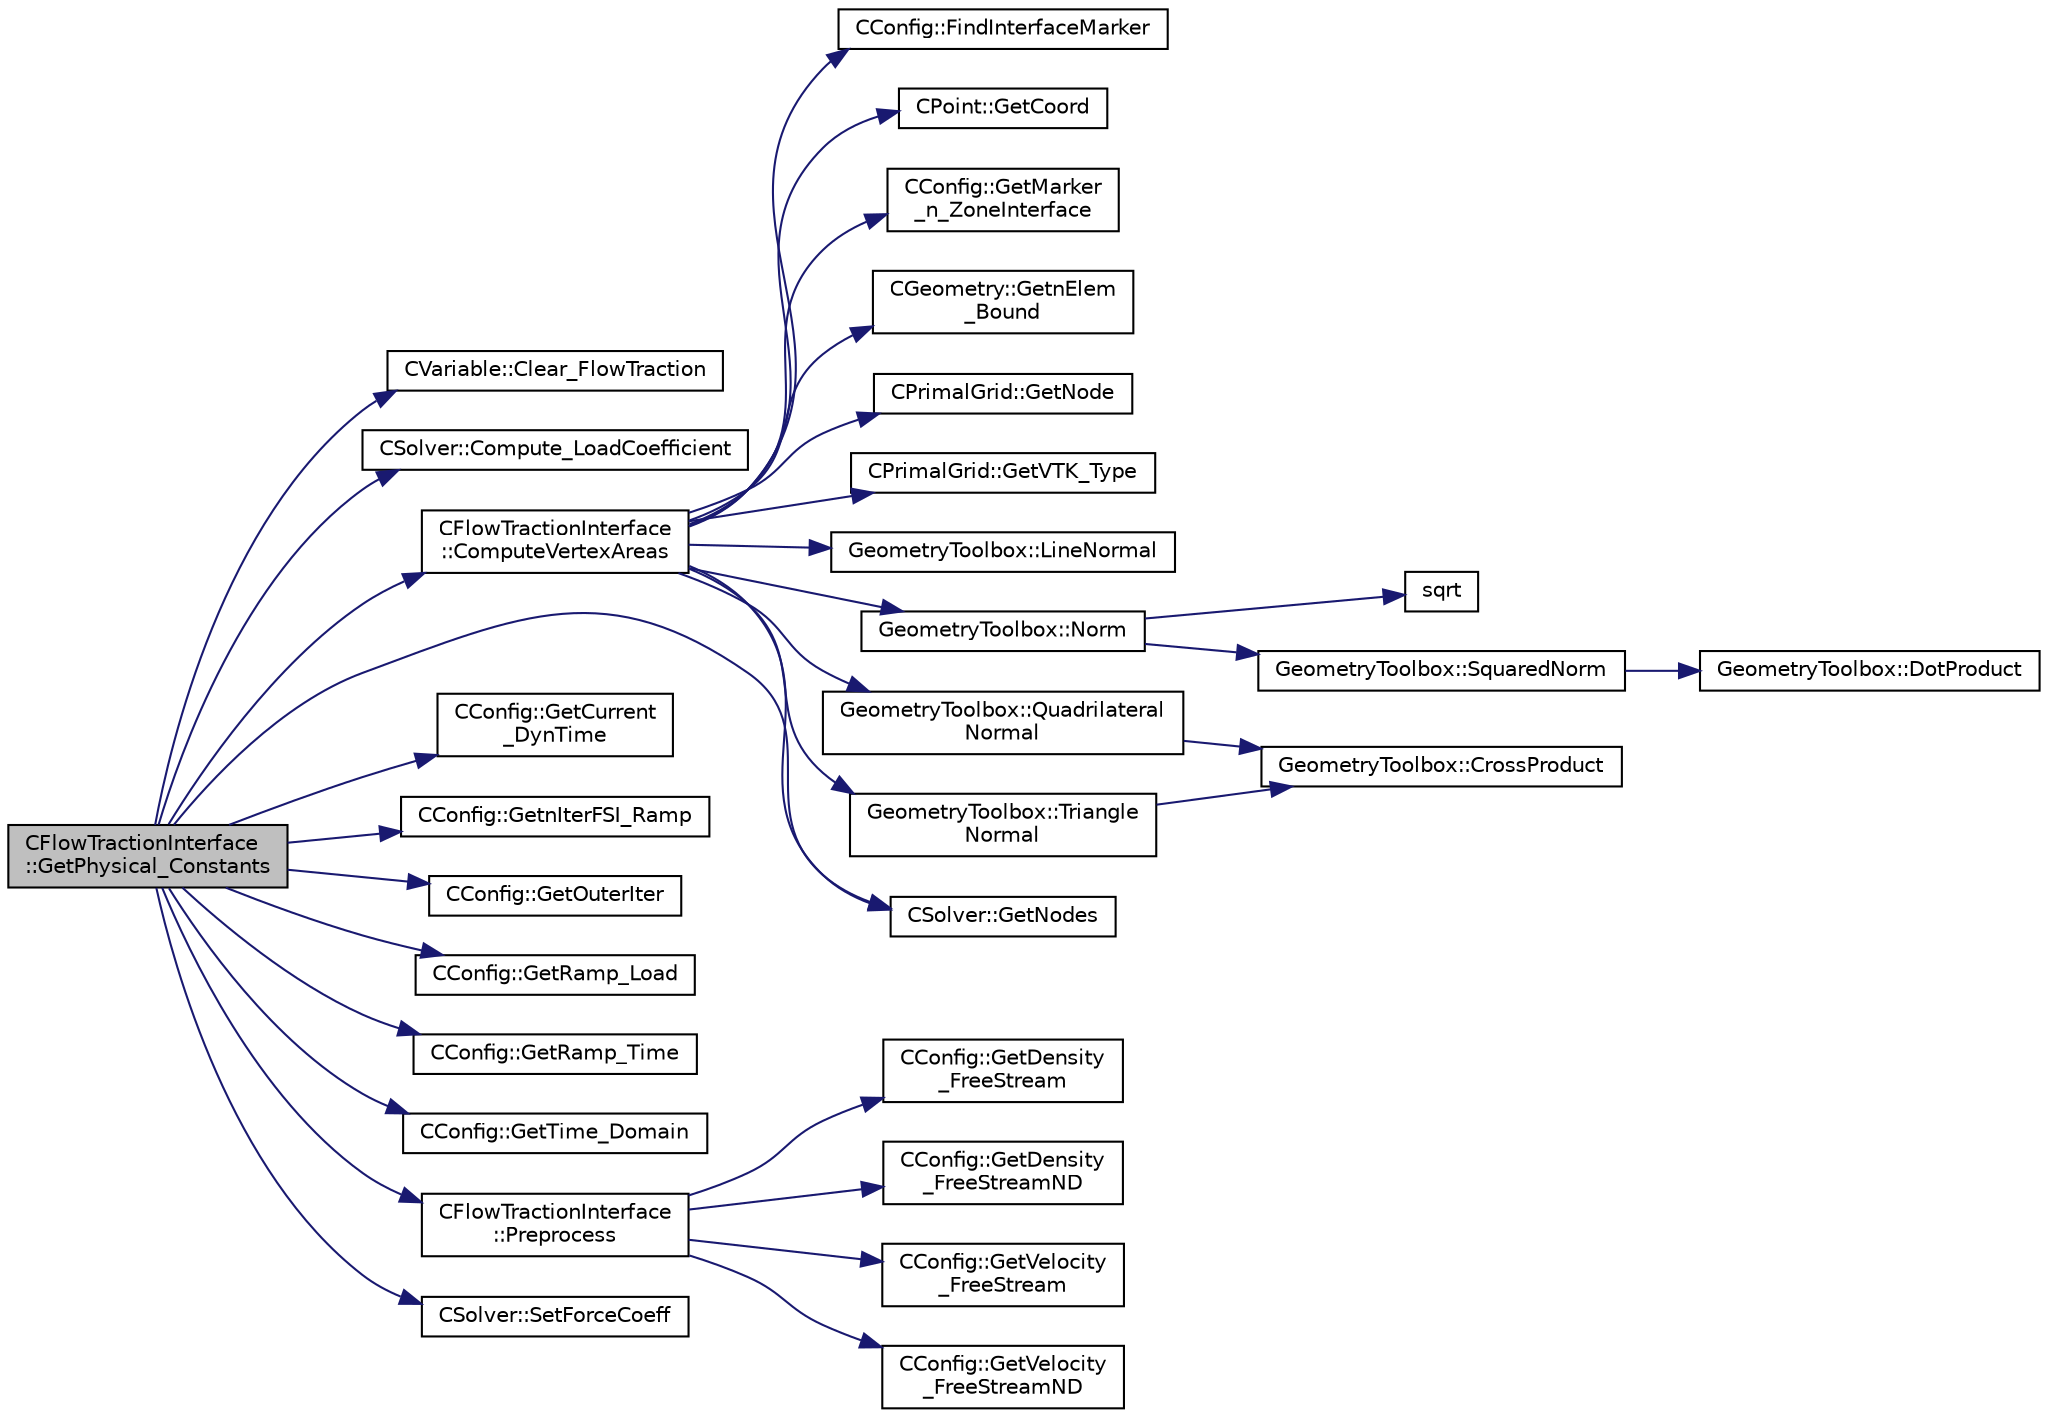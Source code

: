digraph "CFlowTractionInterface::GetPhysical_Constants"
{
 // LATEX_PDF_SIZE
  edge [fontname="Helvetica",fontsize="10",labelfontname="Helvetica",labelfontsize="10"];
  node [fontname="Helvetica",fontsize="10",shape=record];
  rankdir="LR";
  Node1 [label="CFlowTractionInterface\l::GetPhysical_Constants",height=0.2,width=0.4,color="black", fillcolor="grey75", style="filled", fontcolor="black",tooltip="Retrieve some constants needed for the calculations."];
  Node1 -> Node2 [color="midnightblue",fontsize="10",style="solid",fontname="Helvetica"];
  Node2 [label="CVariable::Clear_FlowTraction",height=0.2,width=0.4,color="black", fillcolor="white", style="filled",URL="$classCVariable.html#a1e641f9cf3e167afc7ec3db3d24808ee",tooltip="A virtual member."];
  Node1 -> Node3 [color="midnightblue",fontsize="10",style="solid",fontname="Helvetica"];
  Node3 [label="CSolver::Compute_LoadCoefficient",height=0.2,width=0.4,color="black", fillcolor="white", style="filled",URL="$classCSolver.html#a92191f5ab62fc5da76a457343947c417",tooltip="A virtual member."];
  Node1 -> Node4 [color="midnightblue",fontsize="10",style="solid",fontname="Helvetica"];
  Node4 [label="CFlowTractionInterface\l::ComputeVertexAreas",height=0.2,width=0.4,color="black", fillcolor="white", style="filled",URL="$classCFlowTractionInterface.html#a2871c21429328345bf80e69133fca456",tooltip="Computes vertex areas (FEA side) for when tractions need to be integrated."];
  Node4 -> Node5 [color="midnightblue",fontsize="10",style="solid",fontname="Helvetica"];
  Node5 [label="CConfig::FindInterfaceMarker",height=0.2,width=0.4,color="black", fillcolor="white", style="filled",URL="$classCConfig.html#a662505c242a7c84016e6f58467501908",tooltip="Find the marker index (if any) that is part of a given interface pair."];
  Node4 -> Node6 [color="midnightblue",fontsize="10",style="solid",fontname="Helvetica"];
  Node6 [label="CPoint::GetCoord",height=0.2,width=0.4,color="black", fillcolor="white", style="filled",URL="$classCPoint.html#ab16c29dd03911529cd73bf467c313179",tooltip="Get the coordinates dor the control volume."];
  Node4 -> Node7 [color="midnightblue",fontsize="10",style="solid",fontname="Helvetica"];
  Node7 [label="CConfig::GetMarker\l_n_ZoneInterface",height=0.2,width=0.4,color="black", fillcolor="white", style="filled",URL="$classCConfig.html#a7b750ac75536d32d586928e11ba14277",tooltip="Get the number of FSI interface markers val_marker."];
  Node4 -> Node8 [color="midnightblue",fontsize="10",style="solid",fontname="Helvetica"];
  Node8 [label="CGeometry::GetnElem\l_Bound",height=0.2,width=0.4,color="black", fillcolor="white", style="filled",URL="$classCGeometry.html#a99963e6bd2e4a26d4562f7ea5e8b8873",tooltip="Get the number of boundary elements."];
  Node4 -> Node9 [color="midnightblue",fontsize="10",style="solid",fontname="Helvetica"];
  Node9 [label="CPrimalGrid::GetNode",height=0.2,width=0.4,color="black", fillcolor="white", style="filled",URL="$classCPrimalGrid.html#a6353b89f5a8a3948cd475da6152bf077",tooltip="Get the nodes shared by the primal grid element."];
  Node4 -> Node10 [color="midnightblue",fontsize="10",style="solid",fontname="Helvetica"];
  Node10 [label="CSolver::GetNodes",height=0.2,width=0.4,color="black", fillcolor="white", style="filled",URL="$classCSolver.html#af3198e52a2ea377bb765647b5e697197",tooltip="Allow outside access to the nodes of the solver, containing conservatives, primitives,..."];
  Node4 -> Node11 [color="midnightblue",fontsize="10",style="solid",fontname="Helvetica"];
  Node11 [label="CPrimalGrid::GetVTK_Type",height=0.2,width=0.4,color="black", fillcolor="white", style="filled",URL="$classCPrimalGrid.html#ad506ad8f97dd70d71c1ee6f407df4cf5",tooltip="Get VTK type."];
  Node4 -> Node12 [color="midnightblue",fontsize="10",style="solid",fontname="Helvetica"];
  Node12 [label="GeometryToolbox::LineNormal",height=0.2,width=0.4,color="black", fillcolor="white", style="filled",URL="$group__GeometryToolbox.html#ga7079d2492b2934b5a8044b6576d35125",tooltip="Set U as the normal to a 2D line defined by coords[iPoint][iDim]."];
  Node4 -> Node13 [color="midnightblue",fontsize="10",style="solid",fontname="Helvetica"];
  Node13 [label="GeometryToolbox::Norm",height=0.2,width=0.4,color="black", fillcolor="white", style="filled",URL="$group__GeometryToolbox.html#gad8b24e50333c9a8378f7abf18222f36a",tooltip=" "];
  Node13 -> Node14 [color="midnightblue",fontsize="10",style="solid",fontname="Helvetica"];
  Node14 [label="sqrt",height=0.2,width=0.4,color="black", fillcolor="white", style="filled",URL="$group__SIMD.html#ga54a1925ab40fb4249ea255072520de35",tooltip=" "];
  Node13 -> Node15 [color="midnightblue",fontsize="10",style="solid",fontname="Helvetica"];
  Node15 [label="GeometryToolbox::SquaredNorm",height=0.2,width=0.4,color="black", fillcolor="white", style="filled",URL="$group__GeometryToolbox.html#ga98c9b9314cc6352c9bba49b8cfb4b056",tooltip=" "];
  Node15 -> Node16 [color="midnightblue",fontsize="10",style="solid",fontname="Helvetica"];
  Node16 [label="GeometryToolbox::DotProduct",height=0.2,width=0.4,color="black", fillcolor="white", style="filled",URL="$group__GeometryToolbox.html#ga7ec3e1e20fab73dbf0159fe38492cc89",tooltip=" "];
  Node4 -> Node17 [color="midnightblue",fontsize="10",style="solid",fontname="Helvetica"];
  Node17 [label="GeometryToolbox::Quadrilateral\lNormal",height=0.2,width=0.4,color="black", fillcolor="white", style="filled",URL="$group__GeometryToolbox.html#ga33b6625a765eb24f27428949e1b1433e",tooltip="Normal vector of a quadrilateral, cross product of the two diagonals."];
  Node17 -> Node18 [color="midnightblue",fontsize="10",style="solid",fontname="Helvetica"];
  Node18 [label="GeometryToolbox::CrossProduct",height=0.2,width=0.4,color="black", fillcolor="white", style="filled",URL="$group__GeometryToolbox.html#ga26f2f767e60f046c51299f6236f84ffe",tooltip="c = a x b"];
  Node4 -> Node19 [color="midnightblue",fontsize="10",style="solid",fontname="Helvetica"];
  Node19 [label="GeometryToolbox::Triangle\lNormal",height=0.2,width=0.4,color="black", fillcolor="white", style="filled",URL="$group__GeometryToolbox.html#gaaf49b2060e8b62e065637f257283d132",tooltip="Normal vector of a triangle, cross product of two sides."];
  Node19 -> Node18 [color="midnightblue",fontsize="10",style="solid",fontname="Helvetica"];
  Node1 -> Node20 [color="midnightblue",fontsize="10",style="solid",fontname="Helvetica"];
  Node20 [label="CConfig::GetCurrent\l_DynTime",height=0.2,width=0.4,color="black", fillcolor="white", style="filled",URL="$classCConfig.html#ad15f9c1ece08b75aeaf7b383b41ccb1d",tooltip="If we are prforming an unsteady simulation, there is only one value of the time step for the complete..."];
  Node1 -> Node21 [color="midnightblue",fontsize="10",style="solid",fontname="Helvetica"];
  Node21 [label="CConfig::GetnIterFSI_Ramp",height=0.2,width=0.4,color="black", fillcolor="white", style="filled",URL="$classCConfig.html#ac2c5cf5c691d943e151180e35f982434",tooltip="Get the number of subiterations while a ramp is applied."];
  Node1 -> Node10 [color="midnightblue",fontsize="10",style="solid",fontname="Helvetica"];
  Node1 -> Node22 [color="midnightblue",fontsize="10",style="solid",fontname="Helvetica"];
  Node22 [label="CConfig::GetOuterIter",height=0.2,width=0.4,color="black", fillcolor="white", style="filled",URL="$classCConfig.html#a9acc5e98315125a6343cefcbf177bffc",tooltip="Get the current FSI iteration number."];
  Node1 -> Node23 [color="midnightblue",fontsize="10",style="solid",fontname="Helvetica"];
  Node23 [label="CConfig::GetRamp_Load",height=0.2,width=0.4,color="black", fillcolor="white", style="filled",URL="$classCConfig.html#a85f48cb5b1493d154ae9ed446c5a9539",tooltip="Check if the user wants to apply the load as a ramp."];
  Node1 -> Node24 [color="midnightblue",fontsize="10",style="solid",fontname="Helvetica"];
  Node24 [label="CConfig::GetRamp_Time",height=0.2,width=0.4,color="black", fillcolor="white", style="filled",URL="$classCConfig.html#a5b34d3fba0bc0b3b979827d15c52bd6f",tooltip="Get the maximum time of the ramp."];
  Node1 -> Node25 [color="midnightblue",fontsize="10",style="solid",fontname="Helvetica"];
  Node25 [label="CConfig::GetTime_Domain",height=0.2,width=0.4,color="black", fillcolor="white", style="filled",URL="$classCConfig.html#a85d2e3cf43b77c63642c40c235b853f3",tooltip="Check if the multizone problem is solved for time domain."];
  Node1 -> Node26 [color="midnightblue",fontsize="10",style="solid",fontname="Helvetica"];
  Node26 [label="CFlowTractionInterface\l::Preprocess",height=0.2,width=0.4,color="black", fillcolor="white", style="filled",URL="$classCFlowTractionInterface.html#ab5dfceb49f83c29bd00e5b1af0850aeb",tooltip="Sets the dimensional factor for pressure and the consistent_interpolation flag."];
  Node26 -> Node27 [color="midnightblue",fontsize="10",style="solid",fontname="Helvetica"];
  Node27 [label="CConfig::GetDensity\l_FreeStream",height=0.2,width=0.4,color="black", fillcolor="white", style="filled",URL="$classCConfig.html#a2cb974cc24ef5df2976b0725ec62400a",tooltip="Get the value of the freestream density."];
  Node26 -> Node28 [color="midnightblue",fontsize="10",style="solid",fontname="Helvetica"];
  Node28 [label="CConfig::GetDensity\l_FreeStreamND",height=0.2,width=0.4,color="black", fillcolor="white", style="filled",URL="$classCConfig.html#af30dc08c28dd72bfcedc6a5a4e224036",tooltip="Get the value of the non-dimensionalized freestream density."];
  Node26 -> Node29 [color="midnightblue",fontsize="10",style="solid",fontname="Helvetica"];
  Node29 [label="CConfig::GetVelocity\l_FreeStream",height=0.2,width=0.4,color="black", fillcolor="white", style="filled",URL="$classCConfig.html#a08a4691940f6d4fca2c8d3c9c57acc56",tooltip="Get the vector of the dimensionalized freestream velocity."];
  Node26 -> Node30 [color="midnightblue",fontsize="10",style="solid",fontname="Helvetica"];
  Node30 [label="CConfig::GetVelocity\l_FreeStreamND",height=0.2,width=0.4,color="black", fillcolor="white", style="filled",URL="$classCConfig.html#ae33781eb89184d511e23b7e247d21c8a",tooltip="Get the vector of the non-dimensionalized freestream velocity."];
  Node1 -> Node31 [color="midnightblue",fontsize="10",style="solid",fontname="Helvetica"];
  Node31 [label="CSolver::SetForceCoeff",height=0.2,width=0.4,color="black", fillcolor="white", style="filled",URL="$classCSolver.html#a07b8d8af3cf630a1abd2a36ce9d97866",tooltip="A virtual member."];
}
